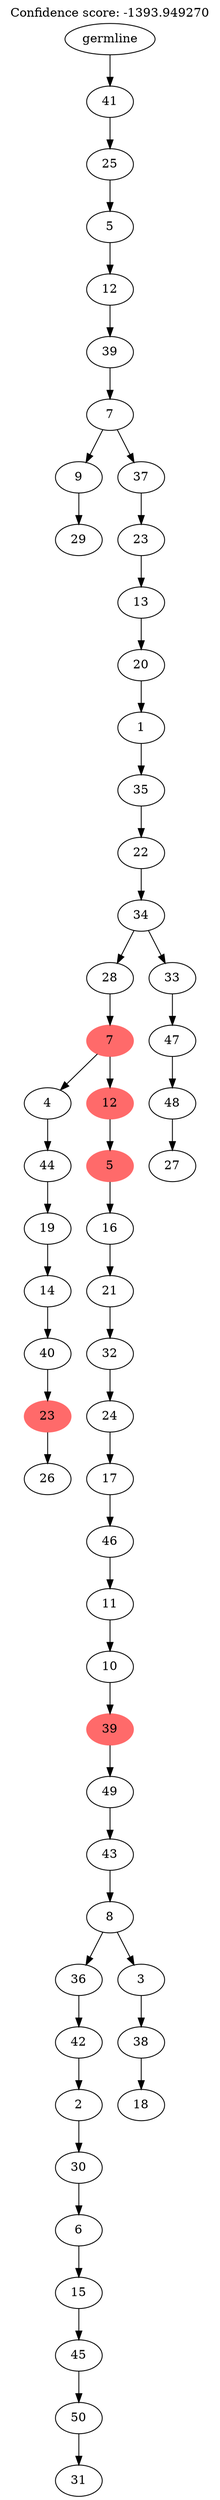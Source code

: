 digraph g {
	"54" -> "55";
	"55" [label="29"];
	"52" -> "53";
	"53" [label="26"];
	"51" -> "52";
	"52" [color=indianred1, style=filled, label="23"];
	"50" -> "51";
	"51" [label="40"];
	"49" -> "50";
	"50" [label="14"];
	"48" -> "49";
	"49" [label="19"];
	"47" -> "48";
	"48" [label="44"];
	"45" -> "46";
	"46" [label="31"];
	"44" -> "45";
	"45" [label="50"];
	"43" -> "44";
	"44" [label="45"];
	"42" -> "43";
	"43" [label="15"];
	"41" -> "42";
	"42" [label="6"];
	"40" -> "41";
	"41" [label="30"];
	"39" -> "40";
	"40" [label="2"];
	"38" -> "39";
	"39" [label="42"];
	"36" -> "37";
	"37" [label="18"];
	"35" -> "36";
	"36" [label="38"];
	"34" -> "35";
	"35" [label="3"];
	"34" -> "38";
	"38" [label="36"];
	"33" -> "34";
	"34" [label="8"];
	"32" -> "33";
	"33" [label="43"];
	"31" -> "32";
	"32" [label="49"];
	"30" -> "31";
	"31" [color=indianred1, style=filled, label="39"];
	"29" -> "30";
	"30" [label="10"];
	"28" -> "29";
	"29" [label="11"];
	"27" -> "28";
	"28" [label="46"];
	"26" -> "27";
	"27" [label="17"];
	"25" -> "26";
	"26" [label="24"];
	"24" -> "25";
	"25" [label="32"];
	"23" -> "24";
	"24" [label="21"];
	"22" -> "23";
	"23" [label="16"];
	"21" -> "22";
	"22" [color=indianred1, style=filled, label="5"];
	"20" -> "21";
	"21" [color=indianred1, style=filled, label="12"];
	"20" -> "47";
	"47" [label="4"];
	"19" -> "20";
	"20" [color=indianred1, style=filled, label="7"];
	"17" -> "18";
	"18" [label="27"];
	"16" -> "17";
	"17" [label="48"];
	"15" -> "16";
	"16" [label="47"];
	"14" -> "15";
	"15" [label="33"];
	"14" -> "19";
	"19" [label="28"];
	"13" -> "14";
	"14" [label="34"];
	"12" -> "13";
	"13" [label="22"];
	"11" -> "12";
	"12" [label="35"];
	"10" -> "11";
	"11" [label="1"];
	"9" -> "10";
	"10" [label="20"];
	"8" -> "9";
	"9" [label="13"];
	"7" -> "8";
	"8" [label="23"];
	"6" -> "7";
	"7" [label="37"];
	"6" -> "54";
	"54" [label="9"];
	"5" -> "6";
	"6" [label="7"];
	"4" -> "5";
	"5" [label="39"];
	"3" -> "4";
	"4" [label="12"];
	"2" -> "3";
	"3" [label="5"];
	"1" -> "2";
	"2" [label="25"];
	"0" -> "1";
	"1" [label="41"];
	"0" [label="germline"];
	labelloc="t";
	label="Confidence score: -1393.949270";
}
